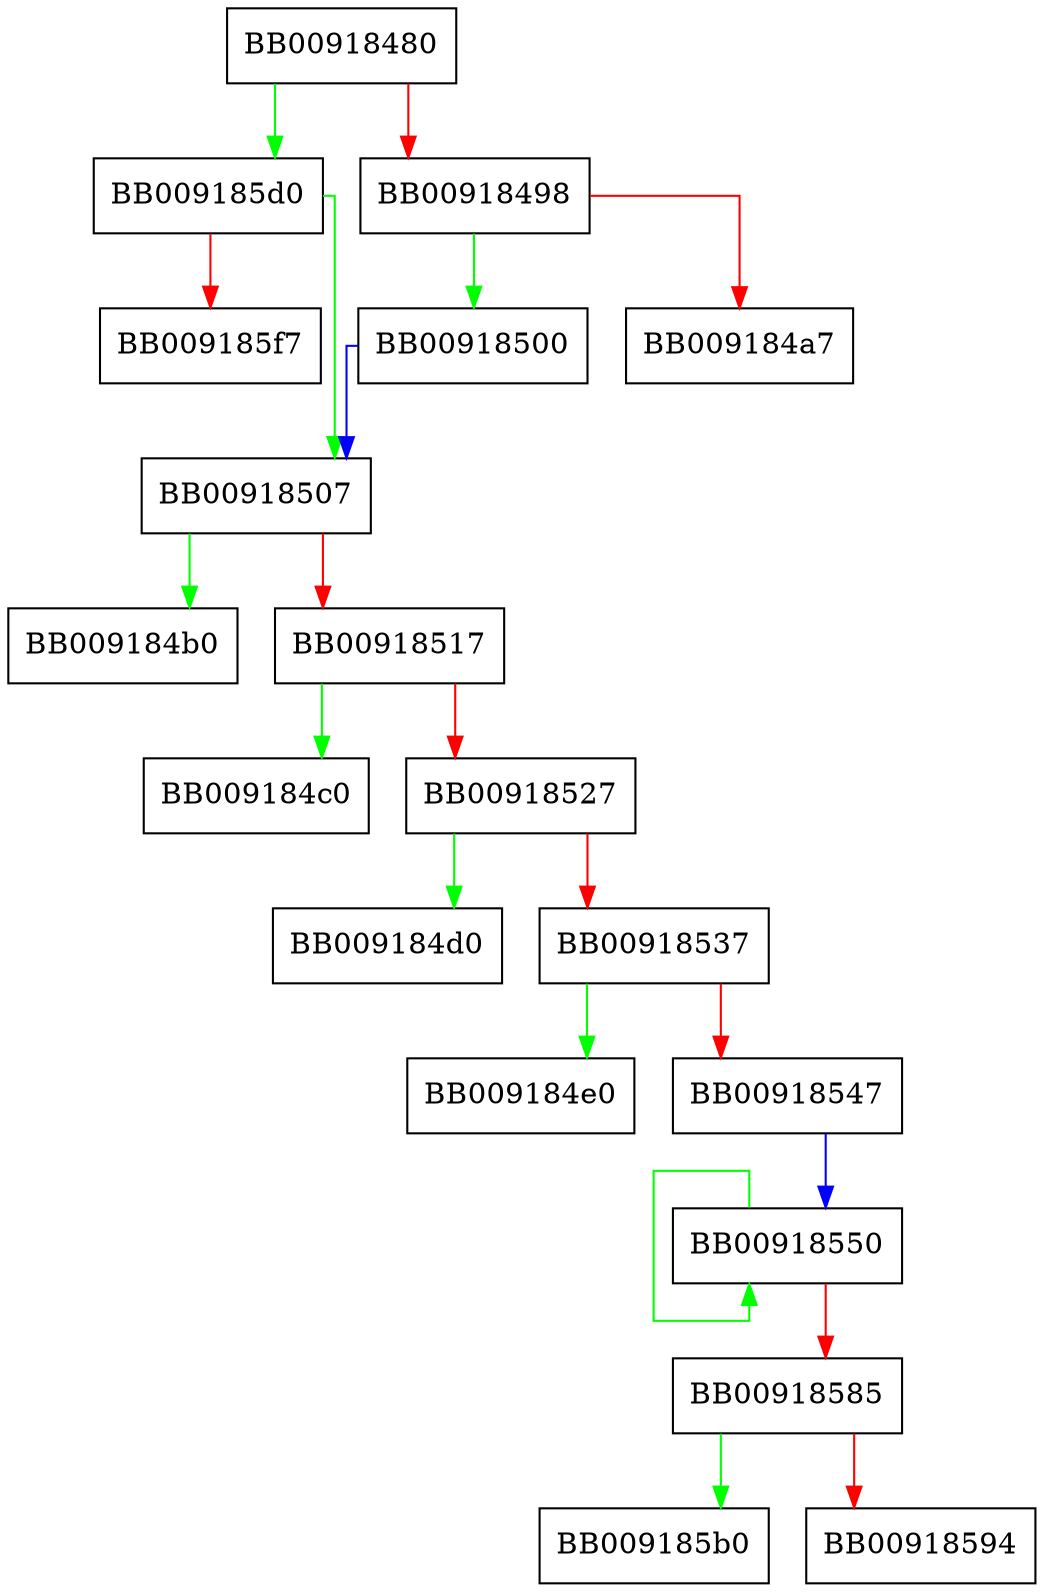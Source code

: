 digraph __wcslen_evex {
  node [shape="box"];
  graph [splines=ortho];
  BB00918480 -> BB009185d0 [color="green"];
  BB00918480 -> BB00918498 [color="red"];
  BB00918498 -> BB00918500 [color="green"];
  BB00918498 -> BB009184a7 [color="red"];
  BB00918500 -> BB00918507 [color="blue"];
  BB00918507 -> BB009184b0 [color="green"];
  BB00918507 -> BB00918517 [color="red"];
  BB00918517 -> BB009184c0 [color="green"];
  BB00918517 -> BB00918527 [color="red"];
  BB00918527 -> BB009184d0 [color="green"];
  BB00918527 -> BB00918537 [color="red"];
  BB00918537 -> BB009184e0 [color="green"];
  BB00918537 -> BB00918547 [color="red"];
  BB00918547 -> BB00918550 [color="blue"];
  BB00918550 -> BB00918550 [color="green"];
  BB00918550 -> BB00918585 [color="red"];
  BB00918585 -> BB009185b0 [color="green"];
  BB00918585 -> BB00918594 [color="red"];
  BB009185d0 -> BB00918507 [color="green"];
  BB009185d0 -> BB009185f7 [color="red"];
}